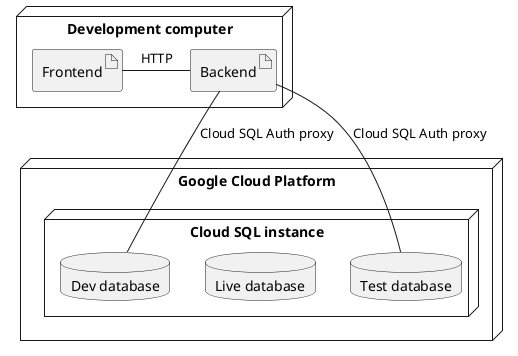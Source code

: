 @startuml physical_dev

node "Development computer" {
  artifact "Frontend" as frontend
  artifact "Backend" as backend

  frontend -right- backend : "HTTP"
}

node "Google Cloud Platform" {
  node "Cloud SQL instance" {
    database "Live database" as live_database
    database "Dev database" as dev_database
    database "Test database" as test_database
  }
}

backend -- dev_database : "Cloud SQL Auth proxy"
backend -- test_database : "Cloud SQL Auth proxy"
dev_database -[hidden]right- live_database
live_database -[hidden]right- test_database

@enduml
